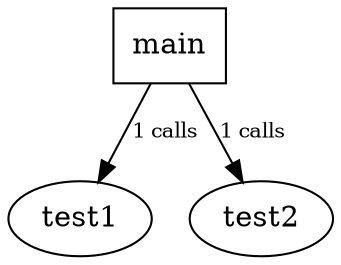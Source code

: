 digraph test {

  main [shape=rectangle]
  test1 [shape=ellipse]
  test2 [shape=ellipse]
  main -> test1 [label="1 calls" fontsize="10"]
  main -> test2 [label="1 calls" fontsize="10"]

}
